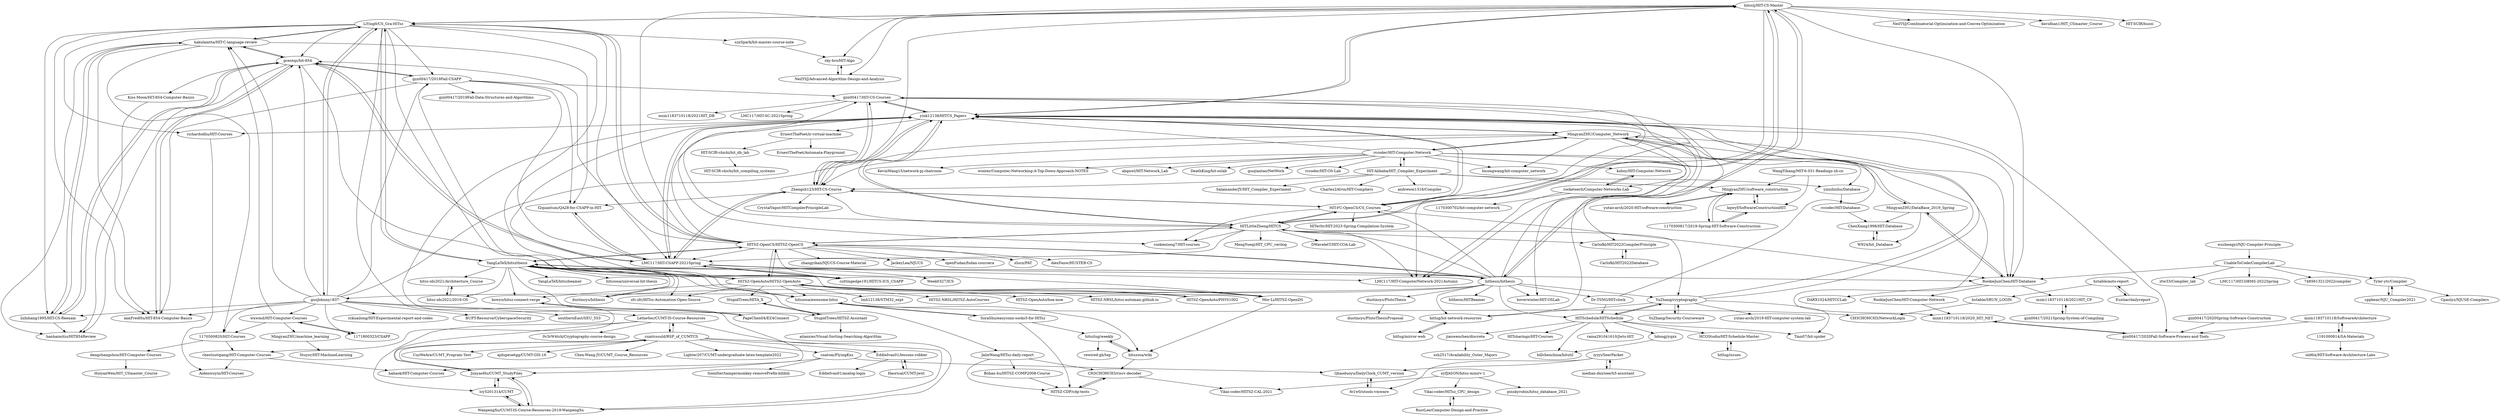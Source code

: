 digraph G {
"szxSpark/hit-master-course-note" -> "sky-bro/HIT-Algo"
"wxwmd/HIT-Computer-Courses" -> "1171800323/CSAPP"
"wxwmd/HIT-Computer-Courses" -> "hakulamtta/HIT-C-language-review"
"wxwmd/HIT-Computer-Courses" -> "1170500820/HIT-Courses"
"wxwmd/HIT-Computer-Courses" -> "MingyanZHU/machine_learning"
"wuzhengyi/NJU-Compiler-Principle" -> "UnableToCode/CompilerLab"
"guoJohnny/-837-" -> "hakulamtta/HIT-C-language-review"
"guoJohnny/-837-" -> "wxwmd/HIT-Computer-Courses"
"guoJohnny/-837-" -> "gcentqs/hit-854"
"guoJohnny/-837-" -> "BUPT-Resource/CyberspaceSecurity" ["e"=1]
"guoJohnny/-837-" -> "LiYing0/CS_Gra-HITsz"
"guoJohnny/-837-" -> "1170500820/HIT-Courses"
"guoJohnny/-837-" -> "iamFredHu/HIT-854-Computer-Basics"
"guoJohnny/-837-" -> "1171800323/CSAPP"
"guoJohnny/-837-" -> "gzn00417/2019Fall-CSAPP"
"guoJohnny/-837-" -> "southernEast/SEU_553" ["e"=1]
"guoJohnny/-837-" -> "MingyanZHU/Computer_Network"
"guoJohnny/-837-" -> "LetheSec/CUMT-IS-Course-Resources"
"guoJohnny/-837-" -> "lizhihang1995/HIT-CS-Reexam"
"guoJohnny/-837-" -> "cckuailong/HIT-Experimental-report-and-codes" ["e"=1]
"YuZhang/cryptography" -> "HITSchedule/HITSchedule"
"YuZhang/cryptography" -> "yink12138/HITCS_Papers"
"YuZhang/cryptography" -> "YuZhang/Security-Courseware"
"YuZhang/cryptography" -> "MingyanZHU/Computer_Network"
"YuZhang/cryptography" -> "yutao-arch/2019-HIT-computer-system-lab"
"YuZhang/cryptography" -> "hitlug/hit-network-resources"
"YuZhang/cryptography" -> "Tmn07/hit-spider"
"HITSchedule/HITSchedule" -> "HITsharings/HIT-Courses"
"HITSchedule/HITSchedule" -> "YuZhang/cryptography"
"HITSchedule/HITSchedule" -> "rama291041610/Jwts-HIT"
"HITSchedule/HITSchedule" -> "billchenchina/hitutil"
"HITSchedule/HITSchedule" -> "HCGStudio/HIT-Schedule-Master"
"HITSchedule/HITSchedule" -> "lidongj/yqxx"
"HITSchedule/HITSchedule" -> "Tmn07/hit-spider"
"HITSchedule/HITSchedule" -> "jianwenchen/discrete"
"hakulamtta/HIT-C-language-review" -> "gcentqs/hit-854"
"hakulamtta/HIT-C-language-review" -> "lizhihang1995/HIT-CS-Reexam"
"hakulamtta/HIT-C-language-review" -> "LiYing0/CS_Gra-HITsz"
"hakulamtta/HIT-C-language-review" -> "iamFredHu/HIT-854-Computer-Basics"
"hakulamtta/HIT-C-language-review" -> "1170500820/HIT-Courses"
"hakulamtta/HIT-C-language-review" -> "hanhaimitiu/HIT854Review"
"hakulamtta/HIT-C-language-review" -> "f2quantum/QA28-for-CSAPP-in-HIT"
"LiYing0/CS_Gra-HITsz" -> "hakulamtta/HIT-C-language-review"
"LiYing0/CS_Gra-HITsz" -> "HITSZ-OpenCS/HITSZ-OpenCS"
"LiYing0/CS_Gra-HITsz" -> "gcentqs/hit-854"
"LiYing0/CS_Gra-HITsz" -> "iamFredHu/HIT-854-Computer-Basics"
"LiYing0/CS_Gra-HITsz" -> "LMC117/HIT-CSAPP-2021Spring"
"LiYing0/CS_Gra-HITsz" -> "YangLaTeX/hitszthesis"
"LiYing0/CS_Gra-HITsz" -> "chestnutqiang/HIT-Computer-Courses"
"LiYing0/CS_Gra-HITsz" -> "richardodliu/HIT-Courses"
"LiYing0/CS_Gra-HITsz" -> "lizhihang1995/HIT-CS-Reexam"
"LiYing0/CS_Gra-HITsz" -> "cuttingedge191/HITCS-ICS_CSAPP"
"LiYing0/CS_Gra-HITsz" -> "gzn00417/2019Fall-CSAPP"
"LiYing0/CS_Gra-HITsz" -> "szxSpark/hit-master-course-note"
"LiYing0/CS_Gra-HITsz" -> "guoJohnny/-837-"
"LiYing0/CS_Gra-HITsz" -> "hitszosa/awesome-hitsz"
"LiYing0/CS_Gra-HITsz" -> "hitcslj/HIT-CS-Master"
"MingyanZHU/Computer_Network" -> "MingyanZHU/DataBase_2019_Spring"
"MingyanZHU/Computer_Network" -> "rccoder/HIT-Computer-Network"
"MingyanZHU/Computer_Network" -> "Zhengsh123/HIT-CS-Course"
"MingyanZHU/Computer_Network" -> "yink12138/HITCS_Papers"
"MingyanZHU/Computer_Network" -> "LMC117/HIT-ComputerNetwork-2021Autumn"
"MingyanZHU/Computer_Network" -> "bicongwang/hit-computer_network"
"MingyanZHU/Computer_Network" -> "RookieJunChen/HIT-Database"
"MingyanZHU/Computer_Network" -> "rocketeerli/Computer-Networks-Lab"
"MingyanZHU/Computer_Network" -> "mzm1183710118/2020_HIT_NET"
"richardodliu/HIT-Courses" -> "Aidenwuyin/HIT-Courses"
"MingyanZHU/DataBase_2019_Spring" -> "W924/hit_Database"
"MingyanZHU/DataBase_2019_Spring" -> "RookieJunChen/HIT-Database"
"MingyanZHU/DataBase_2019_Spring" -> "ChenXiang1998/HIT-Database"
"MingyanZHU/DataBase_2019_Spring" -> "MingyanZHU/Computer_Network"
"hitlug/mirror-web" -> "hitlug/hit-network-resources"
"rocketeerli/Computer-Networks-Lab" -> "ksboy/HIT-Computer-Network"
"rocketeerli/Computer-Networks-Lab" -> "LMC117/HIT-ComputerNetwork-2021Autumn"
"rocketeerli/Computer-Networks-Lab" -> "1170300702/hit-computer-network"
"MingyanZHU/machine_learning" -> "Stuyxr/HIT-MachineLearning"
"ksboy/HIT-Computer-Network" -> "rocketeerli/Computer-Networks-Lab"
"ChenXiang1998/HIT-Database" -> "W924/hit_Database"
"WangYihang/MIT-6.031-Readings-zh-cn" -> "MingyanZHU/software_construction"
"WangYihang/MIT-6.031-Readings-zh-cn" -> "kqwyf/SoftwareConstructionHIT"
"hitlug/issues" -> "HCGStudio/HIT-Schedule-Master"
"dengchangshou/HIT-Computer-Courses" -> "HuiyanWen/HIT_CSmaster_Course"
"EddieIvan01/lessons-robber" -> "Haorical/CUMT-jwxt"
"EddieIvan01/lessons-robber" -> "EddieIvan01/analog-login"
"1171800323/CSAPP" -> "wxwmd/HIT-Computer-Courses"
"1170300817/2019-Spring-HIT-Software-Construction" -> "kqwyf/SoftwareConstructionHIT"
"1170300817/2019-Spring-HIT-Software-Construction" -> "MingyanZHU/software_construction"
"jianwenchen/discrete" -> "zsh2517/Availability_Outer_Majors"
"kqwyf/SoftwareConstructionHIT" -> "1170300817/2019-Spring-HIT-Software-Construction"
"kqwyf/SoftwareConstructionHIT" -> "MingyanZHU/software_construction"
"MingyanZHU/software_construction" -> "kqwyf/SoftwareConstructionHIT"
"MingyanZHU/software_construction" -> "1170300817/2019-Spring-HIT-Software-Construction"
"MingyanZHU/software_construction" -> "yutao-arch/2020-HIT-software-construction"
"1170500820/HIT-Courses" -> "chestnutqiang/HIT-Computer-Courses"
"1170500820/HIT-Courses" -> "dengchangshou/HIT-Computer-Courses"
"cumtcssuld/RSP_of_CUMTCS" -> "JunyaoHu/CUMT_StudyFiles"
"cumtcssuld/RSP_of_CUMTCS" -> "LetheSec/CUMT-IS-Course-Resources"
"cumtcssuld/RSP_of_CUMTCS" -> "WanpengXu/CUMT-IS-Course-Resources-2019-WanpengXu"
"cumtcssuld/RSP_of_CUMTCS" -> "EddieIvan01/lessons-robber"
"cumtcssuld/RSP_of_CUMTCS" -> "cnatom/FlyingKxz"
"cumtcssuld/RSP_of_CUMTCS" -> "CuzWeAre/CUMT_Program-Test"
"cumtcssuld/RSP_of_CUMTCS" -> "ajdupeuetgg/CUMT-GIS-16"
"cumtcssuld/RSP_of_CUMTCS" -> "Chen-Wang-JY/CUMT_Course_Resources"
"cumtcssuld/RSP_of_CUMTCS" -> "Lighter207/CUMT-undergraduate-latex-template2022"
"dustincys/PlutoThesis" -> "dustincys/PlutoThesisProposal"
"UnableToCode/CompilerLab" -> "ztw33/Compiler_lab"
"UnableToCode/CompilerLab" -> "Tyler-ytr/Compiler"
"UnableToCode/CompilerLab" -> "LMC117/HIT-DBMS-2022Spring"
"UnableToCode/CompilerLab" -> "RookieJunChen/HIT-Database"
"UnableToCode/CompilerLab" -> "748561321/2022compiler"
"YangLaTeX/hitszthesis" -> "hithesis/hithesis"
"YangLaTeX/hitszthesis" -> "HITSZ-OpenAuto/HITSZ-OpenAuto"
"YangLaTeX/hitszthesis" -> "hitszosa/awesome-hitsz"
"YangLaTeX/hitszthesis" -> "dustincys/hithesis"
"YangLaTeX/hitszthesis" -> "JalinWang/HITsz-daily-report"
"YangLaTeX/hitszthesis" -> "HITSZ-OpenCS/HITSZ-OpenCS"
"YangLaTeX/hitszthesis" -> "YangLaTeX/hitszbeamer"
"YangLaTeX/hitszthesis" -> "LiYing0/CS_Gra-HITsz"
"YangLaTeX/hitszthesis" -> "StupidTrees/HITSZ-Assistant"
"YangLaTeX/hitszthesis" -> "hitsz-ids2021/Architecture_Course"
"YangLaTeX/hitszthesis" -> "kowyo/hitsz-connect-verge"
"YangLaTeX/hitszthesis" -> "hitsz-ids2021/2019-OS"
"YangLaTeX/hitszthesis" -> "Mor-Li/HITSZ-OpenDS"
"YangLaTeX/hitszthesis" -> "hitszosa/universal-hit-thesis"
"YangLaTeX/hitszthesis" -> "zfc-zfc/HITsz-Automation-Open-Source"
"yutao-arch/2020-HIT-software-construction" -> "MingyanZHU/software_construction"
"StupidTrees/HITSZ-Assistant" -> "StupidTrees/HITA_X"
"StupidTrees/HITSZ-Assistant" -> "ailanxier/Visual-Sorting-Searching-Algorithm"
"RookieJunChen/HIT-Database" -> "MingyanZHU/DataBase_2019_Spring"
"RookieJunChen/HIT-Database" -> "mzm1183710118/2021HIT_CP"
"RookieJunChen/HIT-Database" -> "DARX1024/HITCCLab"
"RookieJunChen/HIT-Database" -> "RookieJunChen/HIT-Computer-Network"
"RookieJunChen/HIT-Computer-Network" -> "mzm1183710118/2020_HIT_NET"
"gcentqs/hit-854" -> "lizhihang1995/HIT-CS-Reexam"
"gcentqs/hit-854" -> "hakulamtta/HIT-C-language-review"
"gcentqs/hit-854" -> "iamFredHu/HIT-854-Computer-Basics"
"gcentqs/hit-854" -> "hanhaimitiu/HIT854Review"
"gcentqs/hit-854" -> "cuttingedge191/HITCS-ICS_CSAPP"
"gcentqs/hit-854" -> "gzn00417/2019Fall-CSAPP"
"gcentqs/hit-854" -> "LMC117/HIT-CSAPP-2021Spring"
"gcentqs/hit-854" -> "Kiss-Moon/HIT-854-Computer-Basics"
"lizhihang1995/HIT-CS-Reexam" -> "gcentqs/hit-854"
"lizhihang1995/HIT-CS-Reexam" -> "hanhaimitiu/HIT854Review"
"lizhihang1995/HIT-CS-Reexam" -> "hakulamtta/HIT-C-language-review"
"HIT-Alibaba/HIT_Compiler_Experiment" -> "SalamanderJY/HIT_Compiler_Experiment"
"HIT-Alibaba/HIT_Compiler_Experiment" -> "MingyanZHU/software_construction"
"HIT-Alibaba/HIT_Compiler_Experiment" -> "Charles2Alvin/HIT-Compliers"
"HIT-Alibaba/HIT_Compiler_Experiment" -> "Zhengsh123/HIT-CS-Course"
"HIT-Alibaba/HIT_Compiler_Experiment" -> "yinizhizhu/Database"
"HIT-Alibaba/HIT_Compiler_Experiment" -> "andrewei1316/Compiler"
"HIT-Alibaba/HIT_Compiler_Experiment" -> "rccoder/HIT-Computer-Network"
"chestnutqiang/HIT-Computer-Courses" -> "Aidenwuyin/HIT-Courses"
"chestnutqiang/HIT-Computer-Courses" -> "hahaok/HIT-Computer-Courses"
"HIT-SCIR-chichi/hit_db_lab" -> "HIT-SCIR-chichi/hit_compiling_systems"
"f2quantum/QA28-for-CSAPP-in-HIT" -> "LMC117/HIT-CSAPP-2021Spring"
"RustLee/Computer-Design-and-Practice" -> "Yikai-coder/HITsz_CPU_design"
"gzn00417/2019Fall-CSAPP" -> "gcentqs/hit-854"
"gzn00417/2019Fall-CSAPP" -> "iamFredHu/HIT-854-Computer-Basics"
"gzn00417/2019Fall-CSAPP" -> "cuttingedge191/HITCS-ICS_CSAPP"
"gzn00417/2019Fall-CSAPP" -> "f2quantum/QA28-for-CSAPP-in-HIT"
"gzn00417/2019Fall-CSAPP" -> "LMC117/HIT-CSAPP-2021Spring"
"gzn00417/2019Fall-CSAPP" -> "gzn00417/2019Fall-Data-Structures-and-Algorithms"
"gzn00417/2019Fall-CSAPP" -> "gzn00417/HIT-CS-Courses"
"W924/hit_Database" -> "ChenXiang1998/HIT-Database"
"hstable/SRUN_LOGIN" -> "CH3CHOHCH3/NetworkLogin"
"Tyler-ytr/Compiler" -> "cppbear/NJU_Compiler2021"
"Tyler-ytr/Compiler" -> "Cpaulyz/NJUSE-Compilers"
"gzn00417/2020Spring-Software-Construction" -> "gzn00417/2020Fall-Software-Process-and-Tools"
"hitsz-ids2021/2019-OS" -> "hitsz-ids2021/Architecture_Course"
"HCGStudio/HIT-Schedule-Master" -> "hitlug/issues"
"Bohan-hu/HITSZ-COMP2008-Course" -> "HITSZ-CDP/cdp-tests"
"NeilYSJ/Advanced-Algorithm-Design-and-Analysis" -> "sky-bro/HIT-Algo"
"hitsz-ids2021/Architecture_Course" -> "hitsz-ids2021/2019-OS"
"HITSZ-OpenCS/HITSZ-OpenCS" -> "LiYing0/CS_Gra-HITsz"
"HITSZ-OpenCS/HITSZ-OpenCS" -> "YangLaTeX/hitszthesis"
"HITSZ-OpenCS/HITSZ-OpenCS" -> "yink12138/HITCS_Papers"
"HITSZ-OpenCS/HITSZ-OpenCS" -> "HITSZ-OpenAuto/HITSZ-OpenAuto"
"HITSZ-OpenCS/HITSZ-OpenCS" -> "hithesis/hithesis"
"HITSZ-OpenCS/HITSZ-OpenCS" -> "HITLittleZheng/HITCS"
"HITSZ-OpenCS/HITSZ-OpenCS" -> "LMC117/HIT-CSAPP-2021Spring"
"HITSZ-OpenCS/HITSZ-OpenCS" -> "Mor-Li/HITSZ-OpenDS"
"HITSZ-OpenCS/HITSZ-OpenCS" -> "AlexFanw/HUSTER-CS" ["e"=1]
"HITSZ-OpenCS/HITSZ-OpenCS" -> "gcentqs/hit-854"
"HITSZ-OpenCS/HITSZ-OpenCS" -> "zhangyikaii/NJUCS-Course-Material" ["e"=1]
"HITSZ-OpenCS/HITSZ-OpenCS" -> "JackeyLea/NJUCS" ["e"=1]
"HITSZ-OpenCS/HITSZ-OpenCS" -> "hitcslj/HIT-CS-Master"
"HITSZ-OpenCS/HITSZ-OpenCS" -> "openFudan/fudan-coursera" ["e"=1]
"HITSZ-OpenCS/HITSZ-OpenCS" -> "xlucn/PAT" ["e"=1]
"sky-bro/HIT-Algo" -> "NeilYSJ/Advanced-Algorithm-Design-and-Analysis"
"yink12138/HITCS_Papers" -> "Zhengsh123/HIT-CS-Course"
"yink12138/HITCS_Papers" -> "LMC117/HIT-CSAPP-2021Spring"
"yink12138/HITCS_Papers" -> "gzn00417/HIT-CS-Courses"
"yink12138/HITCS_Papers" -> "HITLittleZheng/HITCS"
"yink12138/HITCS_Papers" -> "RookieJunChen/HIT-Database"
"yink12138/HITCS_Papers" -> "HIT-FC-OpenCS/CS_Courses"
"yink12138/HITCS_Papers" -> "cuttingedge191/HITCS-ICS_CSAPP"
"yink12138/HITCS_Papers" -> "rookiexiong7/HIT-courses"
"yink12138/HITCS_Papers" -> "richardodliu/HIT-Courses"
"yink12138/HITCS_Papers" -> "hitcslj/HIT-CS-Master"
"yink12138/HITCS_Papers" -> "ErnestThePoet/ir-virtual-machine"
"yink12138/HITCS_Papers" -> "hahaok/HIT-Computer-Courses"
"yink12138/HITCS_Papers" -> "Carlofkl/HIT2022CompilerPrinciple"
"yink12138/HITCS_Papers" -> "gzn00417/2020Fall-Software-Process-and-Tools"
"yink12138/HITCS_Papers" -> "MingyanZHU/Computer_Network"
"LMC117/HIT-CSAPP-2021Spring" -> "cuttingedge191/HITCS-ICS_CSAPP"
"LMC117/HIT-CSAPP-2021Spring" -> "yink12138/HITCS_Papers"
"LMC117/HIT-CSAPP-2021Spring" -> "Zhengsh123/HIT-CS-Course"
"LMC117/HIT-CSAPP-2021Spring" -> "LMC117/HIT-ComputerNetwork-2021Autumn"
"LMC117/HIT-CSAPP-2021Spring" -> "f2quantum/QA28-for-CSAPP-in-HIT"
"LMC117/HIT-CSAPP-2021Spring" -> "gcentqs/hit-854"
"LMC117/HIT-CSAPP-2021Spring" -> "RookieJunChen/HIT-Database"
"LMC117/HIT-CSAPP-2021Spring" -> "Week0327/ICS"
"cnatom/FlyingKxz" -> "Qhaoduoyu/DailyClock_CUMT_version"
"cnatom/FlyingKxz" -> "SoonIter/tampermonkey-removePrefix-bilibili"
"cnatom/FlyingKxz" -> "JunyaoHu/CUMT_StudyFiles"
"LetheSec/CUMT-IS-Course-Resources" -> "WanpengXu/CUMT-IS-Course-Resources-2019-WanpengXu"
"LetheSec/CUMT-IS-Course-Resources" -> "cumtcssuld/RSP_of_CUMTCS"
"LetheSec/CUMT-IS-Course-Resources" -> "JunyaoHu/CUMT_StudyFiles"
"LetheSec/CUMT-IS-Course-Resources" -> "lcy5201314/CUMT"
"LetheSec/CUMT-IS-Course-Resources" -> "0v3rW4tch/Cryptography-course-design"
"fe1w0/utools-vmware" -> "Qhaoduoyu/DailyClock_CUMT_version"
"Dr-TSNG/HIT-clock" -> "yink12138/HITCS_Papers"
"Dr-TSNG/HIT-clock" -> "HITSchedule/HITSchedule"
"StupidTrees/HITA_X" -> "StupidTrees/HITSZ-Assistant"
"xyfJASON/hitsz-minirv-1" -> "Yikai-coder/HITsz_CPU_design"
"xyfJASON/hitsz-minirv-1" -> "pinskyrobin/hitsz_database_2021"
"xyfJASON/hitsz-minirv-1" -> "Yikai-coder/HITSZ-CAL-2021"
"JalinWang/HITsz-daily-report" -> "HITSZ-CDP/cdp-tests"
"JalinWang/HITsz-daily-report" -> "CH3CHOHCH3/riscv-decoder"
"JalinWang/HITsz-daily-report" -> "Bohan-hu/HITSZ-COMP2008-Course"
"gzn00417/2020Fall-Software-Process-and-Tools" -> "mzm1183710118/2020_HIT_NET"
"hitlug/hit-network-resources" -> "hitlug/mirror-web"
"hitlug/hit-network-resources" -> "gzn00417/HIT-CS-Courses"
"iyzyi/SeerPacket" -> "fe1w0/utools-vmware"
"iyzyi/SeerPacket" -> "Qhaoduoyu/DailyClock_CUMT_version"
"iyzyi/SeerPacket" -> "median-dxz/seerh5-assistant"
"mzm1183710118/SoftwareArchitecture" -> "1191000814/SA-Materials"
"mzm1183710118/SoftwareArchitecture" -> "gzn00417/2020Fall-Software-Process-and-Tools"
"lidongj/yqxx" -> "billchenchina/hitutil"
"gzn00417/HIT-CS-Courses" -> "LMC117/HIT-SC-2021Spring"
"gzn00417/HIT-CS-Courses" -> "Zhengsh123/HIT-CS-Course"
"gzn00417/HIT-CS-Courses" -> "yink12138/HITCS_Papers"
"gzn00417/HIT-CS-Courses" -> "LMC117/HIT-ComputerNetwork-2021Autumn"
"gzn00417/HIT-CS-Courses" -> "mzm1183710118/2021HIT_DB"
"mzm1183710118/2021HIT_CP" -> "gzn00417/2021Spring-System-of-Compiling"
"cuttingedge191/HITCS-ICS_CSAPP" -> "LMC117/HIT-CSAPP-2021Spring"
"gzn00417/2021Spring-System-of-Compiling" -> "mzm1183710118/2021HIT_CP"
"HITSZ-CDP/cdp-tests" -> "CH3CHOHCH3/riscv-decoder"
"SoraShu/easyconn-socks5-for-HITsz" -> "hitszlug/weekly"
"SoraShu/easyconn-socks5-for-HITsz" -> "hitszosa/awesome-hitsz"
"SoraShu/easyconn-socks5-for-HITsz" -> "HITSZ-CDP/cdp-tests"
"hstable/auto-report" -> "Eustiar/dailyreport"
"hstable/auto-report" -> "hstable/SRUN_LOGIN"
"mzm1183710118/2020_HIT_NET" -> "gzn00417/2020Fall-Software-Process-and-Tools"
"Yikai-coder/HITsz_CPU_design" -> "RustLee/Computer-Design-and-Practice"
"cppbear/NJU_Compiler2021" -> "Tyler-ytr/Compiler"
"iamFredHu/HIT-854-Computer-Basics" -> "gcentqs/hit-854"
"Eustiar/dailyreport" -> "hstable/auto-report"
"Mor-Li/HITSZ-OpenDS" -> "hitszosa/wiki"
"Mor-Li/HITSZ-OpenDS" -> "HITSZ-OpenAuto/HITSZ-OpenAuto"
"Zhengsh123/HIT-CS-Course" -> "yink12138/HITCS_Papers"
"Zhengsh123/HIT-CS-Course" -> "gzn00417/HIT-CS-Courses"
"Zhengsh123/HIT-CS-Course" -> "LMC117/HIT-CSAPP-2021Spring"
"Zhengsh123/HIT-CS-Course" -> "HIT-FC-OpenCS/CS_Courses"
"Zhengsh123/HIT-CS-Course" -> "CrystalVapor/HITCompilerPrincipleLab"
"Zhengsh123/HIT-CS-Course" -> "f2quantum/QA28-for-CSAPP-in-HIT"
"JunyaoHu/CUMT_StudyFiles" -> "lcy5201314/CUMT"
"JunyaoHu/CUMT_StudyFiles" -> "WanpengXu/CUMT-IS-Course-Resources-2019-WanpengXu"
"JunyaoHu/CUMT_StudyFiles" -> "cumtcssuld/RSP_of_CUMTCS"
"dustincys/hithesis" -> "YangLaTeX/hitszthesis"
"hitszosa/wiki" -> "hitszlug/weekly"
"hitszosa/wiki" -> "CH3CHOHCH3/riscv-decoder"
"Haorical/CUMT-jwxt" -> "EddieIvan01/lessons-robber"
"lcy5201314/CUMT" -> "JunyaoHu/CUMT_StudyFiles"
"lcy5201314/CUMT" -> "WanpengXu/CUMT-IS-Course-Resources-2019-WanpengXu"
"WanpengXu/CUMT-IS-Course-Resources-2019-WanpengXu" -> "lcy5201314/CUMT"
"WanpengXu/CUMT-IS-Course-Resources-2019-WanpengXu" -> "JunyaoHu/CUMT_StudyFiles"
"hitszosa/awesome-hitsz" -> "CH3CHOHCH3/NetworkLogin"
"hitszosa/awesome-hitsz" -> "SoraShu/easyconn-socks5-for-HITsz"
"hitszosa/awesome-hitsz" -> "hitszosa/wiki"
"Qhaoduoyu/DailyClock_CUMT_version" -> "fe1w0/utools-vmware"
"hitszlug/weekly" -> "hitszosa/wiki"
"hitszlug/weekly" -> "rewired-gh/tep"
"CH3CHOHCH3/riscv-decoder" -> "HITSZ-CDP/cdp-tests"
"CH3CHOHCH3/riscv-decoder" -> "Yikai-coder/HITSZ-CAL-2021"
"Carlofkl/HIT2022Database" -> "Carlofkl/HIT2022CompilerPrinciple"
"median-dxz/seerh5-assistant" -> "iyzyi/SeerPacket"
"rccoder/HIT-Computer-Network" -> "MingyanZHU/Computer_Network"
"rccoder/HIT-Computer-Network" -> "rccoder/HIT-OS-Lab" ["e"=1]
"rccoder/HIT-Computer-Network" -> "KevinWang15/network-pj-chatroom" ["e"=1]
"rccoder/HIT-Computer-Network" -> "wonter/Computer-Networking-A-Top-Down-Approach-NOTES" ["e"=1]
"rccoder/HIT-Computer-Network" -> "HIT-Alibaba/HIT_Compiler_Experiment"
"rccoder/HIT-Computer-Network" -> "abgnwl/HIT-Network_Lab"
"rccoder/HIT-Computer-Network" -> "bicongwang/hit-computer_network"
"rccoder/HIT-Computer-Network" -> "ksboy/HIT-Computer-Network"
"rccoder/HIT-Computer-Network" -> "DeathKing/hit-oslab" ["e"=1]
"rccoder/HIT-Computer-Network" -> "guojiantao/NetWork" ["e"=1]
"rccoder/HIT-Computer-Network" -> "hoverwinter/HIT-OSLab" ["e"=1]
"rccoder/HIT-Computer-Network" -> "yinizhizhu/Database"
"rccoder/HIT-Computer-Network" -> "yink12138/HITCS_Papers"
"hitcslj/HIT-CS-Master" -> "yink12138/HITCS_Papers"
"hitcslj/HIT-CS-Master" -> "sky-bro/HIT-Algo"
"hitcslj/HIT-CS-Master" -> "HIT-FC-OpenCS/CS_Courses"
"hitcslj/HIT-CS-Master" -> "NeilYSJ/Combinatorial-Optimization-and-Convex-Optimization"
"hitcslj/HIT-CS-Master" -> "hithesis/hithesis"
"hitcslj/HIT-CS-Master" -> "HITLittleZheng/HITCS"
"hitcslj/HIT-CS-Master" -> "davidhan1/HIT_CSmaster_Course"
"hitcslj/HIT-CS-Master" -> "LiYing0/CS_Gra-HITsz"
"hitcslj/HIT-CS-Master" -> "Zhengsh123/HIT-CS-Course"
"hitcslj/HIT-CS-Master" -> "RookieJunChen/HIT-Database"
"hitcslj/HIT-CS-Master" -> "NeilYSJ/Advanced-Algorithm-Design-and-Analysis"
"hitcslj/HIT-CS-Master" -> "HIT-SCIR/huozi" ["e"=1]
"HITSZ-OpenAuto/HITSZ-OpenAuto" -> "zfc-zfc/HITsz-Automation-Open-Source"
"HITSZ-OpenAuto/HITSZ-OpenAuto" -> "HITSZ-OpenAuto/PHYS1002"
"HITSZ-OpenAuto/HITSZ-OpenAuto" -> "YangLaTeX/hitszthesis"
"HITSZ-OpenAuto/HITSZ-OpenAuto" -> "hitszosa/awesome-hitsz"
"HITSZ-OpenAuto/HITSZ-OpenAuto" -> "lmh12138/STM32_expt"
"HITSZ-OpenAuto/HITSZ-OpenAuto" -> "Mor-Li/HITSZ-OpenDS"
"HITSZ-OpenAuto/HITSZ-OpenAuto" -> "HITSZ-OpenCS/HITSZ-OpenCS"
"HITSZ-OpenAuto/HITSZ-OpenAuto" -> "HITSZ-NRSL/HITSZ-AutoCourses"
"HITSZ-OpenAuto/HITSZ-OpenAuto" -> "HITSZ-OpenAuto/hoa-moe"
"HITSZ-OpenAuto/HITSZ-OpenAuto" -> "StupidTrees/HITA_X"
"HITSZ-OpenAuto/HITSZ-OpenAuto" -> "HITSZ-NRSL/hitsz-automan.github.io"
"HITSZ-OpenAuto/HITSZ-OpenAuto" -> "kowyo/hitsz-connect-verge"
"Carlofkl/HIT2022CompilerPrinciple" -> "Carlofkl/HIT2022Database"
"yinizhizhu/Database" -> "rccoder/HIT-Database"
"1191000814/SA-Materials" -> "mzm1183710118/SoftwareArchitecture"
"1191000814/SA-Materials" -> "old6ix/HIT-Software-Architecture-Labs"
"Kiss-Moon/HIT-854-Computer-Basics" -> "hanhaimitiu/HIT854Review"
"rccoder/HIT-Database" -> "ChenXiang1998/HIT-Database"
"HITSZ-OpenAuto/PHYS1002" -> "HITSZ-OpenAuto/HITSZ-OpenAuto"
"YuZhang/Security-Courseware" -> "YuZhang/cryptography"
"ErnestThePoet/ir-virtual-machine" -> "ErnestThePoet/Automata-Playground"
"ErnestThePoet/ir-virtual-machine" -> "HIT-SCIR-chichi/hit_db_lab"
"HITLittleZheng/HITCS" -> "yink12138/HITCS_Papers"
"HITLittleZheng/HITCS" -> "HIT-FC-OpenCS/CS_Courses"
"HITLittleZheng/HITCS" -> "rookiexiong7/HIT-courses"
"HITLittleZheng/HITCS" -> "Zhengsh123/HIT-CS-Course"
"HITLittleZheng/HITCS" -> "gzn00417/HIT-CS-Courses"
"HITLittleZheng/HITCS" -> "LMC117/HIT-CSAPP-2021Spring"
"HITLittleZheng/HITCS" -> "HITSZ-OpenCS/HITSZ-OpenCS"
"HITLittleZheng/HITCS" -> "hitcslj/HIT-CS-Master"
"HITLittleZheng/HITCS" -> "DWaveletT/HIT-COA-Lab"
"HITLittleZheng/HITCS" -> "LMC117/HIT-ComputerNetwork-2021Autumn"
"HITLittleZheng/HITCS" -> "MengYueqi/HIT_CPU_verilog"
"HITLittleZheng/HITCS" -> "YuZhang/cryptography"
"HITLittleZheng/HITCS" -> "Carlofkl/HIT2022CompilerPrinciple"
"HIT-FC-OpenCS/CS_Courses" -> "HITLittleZheng/HITCS"
"HIT-FC-OpenCS/CS_Courses" -> "rookiexiong7/HIT-courses"
"HIT-FC-OpenCS/CS_Courses" -> "yink12138/HITCS_Papers"
"HIT-FC-OpenCS/CS_Courses" -> "Zhengsh123/HIT-CS-Course"
"HIT-FC-OpenCS/CS_Courses" -> "gzn00417/HIT-CS-Courses"
"HIT-FC-OpenCS/CS_Courses" -> "HITerltr/HIT-2023-Spring-Compilation-System"
"HIT-FC-OpenCS/CS_Courses" -> "RookieJunChen/HIT-Database"
"PageChen04/EZ4Connect" -> "kowyo/hitsz-connect-verge"
"hithesis/hithesis" -> "YangLaTeX/hitszthesis"
"hithesis/hithesis" -> "HITSZ-OpenCS/HITSZ-OpenCS"
"hithesis/hithesis" -> "hitcslj/HIT-CS-Master"
"hithesis/hithesis" -> "dustincys/hithesis"
"hithesis/hithesis" -> "yink12138/HITCS_Papers"
"hithesis/hithesis" -> "HITSchedule/HITSchedule"
"hithesis/hithesis" -> "hitlug/hit-network-resources"
"hithesis/hithesis" -> "HITLittleZheng/HITCS"
"hithesis/hithesis" -> "dustincys/PlutoThesis"
"hithesis/hithesis" -> "YuZhang/cryptography"
"hithesis/hithesis" -> "Dr-TSNG/HIT-clock"
"hithesis/hithesis" -> "hithesis/HITBeamer"
"hithesis/hithesis" -> "hoverwinter/HIT-OSLab" ["e"=1]
"hithesis/hithesis" -> "guoJohnny/-837-"
"hithesis/hithesis" -> "HIT-FC-OpenCS/CS_Courses"
"kowyo/hitsz-connect-verge" -> "PageChen04/EZ4Connect"
"szxSpark/hit-master-course-note" ["l"="-3.472,20.742"]
"sky-bro/HIT-Algo" ["l"="-3.502,20.758"]
"wxwmd/HIT-Computer-Courses" ["l"="-3.506,20.662"]
"1171800323/CSAPP" ["l"="-3.527,20.661"]
"hakulamtta/HIT-C-language-review" ["l"="-3.516,20.705"]
"1170500820/HIT-Courses" ["l"="-3.493,20.682"]
"MingyanZHU/machine_learning" ["l"="-3.48,20.634"]
"wuzhengyi/NJU-Compiler-Principle" ["l"="-3.748,20.65"]
"UnableToCode/CompilerLab" ["l"="-3.708,20.662"]
"guoJohnny/-837-" ["l"="-3.536,20.697"]
"gcentqs/hit-854" ["l"="-3.528,20.728"]
"BUPT-Resource/CyberspaceSecurity" ["l"="-44.652,-29.586"]
"LiYing0/CS_Gra-HITsz" ["l"="-3.519,20.748"]
"iamFredHu/HIT-854-Computer-Basics" ["l"="-3.514,20.721"]
"gzn00417/2019Fall-CSAPP" ["l"="-3.545,20.722"]
"southernEast/SEU_553" ["l"="-4.731,19.897"]
"MingyanZHU/Computer_Network" ["l"="-3.626,20.766"]
"LetheSec/CUMT-IS-Course-Resources" ["l"="-3.507,20.58"]
"lizhihang1995/HIT-CS-Reexam" ["l"="-3.524,20.714"]
"cckuailong/HIT-Experimental-report-and-codes" ["l"="-42.46,-33.81"]
"YuZhang/cryptography" ["l"="-3.656,20.783"]
"HITSchedule/HITSchedule" ["l"="-3.67,20.821"]
"yink12138/HITCS_Papers" ["l"="-3.598,20.751"]
"YuZhang/Security-Courseware" ["l"="-3.71,20.785"]
"yutao-arch/2019-HIT-computer-system-lab" ["l"="-3.697,20.767"]
"hitlug/hit-network-resources" ["l"="-3.642,20.759"]
"Tmn07/hit-spider" ["l"="-3.684,20.8"]
"HITsharings/HIT-Courses" ["l"="-3.703,20.828"]
"rama291041610/Jwts-HIT" ["l"="-3.69,20.837"]
"billchenchina/hitutil" ["l"="-3.679,20.848"]
"HCGStudio/HIT-Schedule-Master" ["l"="-3.72,20.828"]
"lidongj/yqxx" ["l"="-3.693,20.856"]
"jianwenchen/discrete" ["l"="-3.714,20.85"]
"hanhaimitiu/HIT854Review" ["l"="-3.5,20.718"]
"f2quantum/QA28-for-CSAPP-in-HIT" ["l"="-3.564,20.726"]
"HITSZ-OpenCS/HITSZ-OpenCS" ["l"="-3.528,20.788"]
"LMC117/HIT-CSAPP-2021Spring" ["l"="-3.57,20.742"]
"YangLaTeX/hitszthesis" ["l"="-3.494,20.808"]
"chestnutqiang/HIT-Computer-Courses" ["l"="-3.502,20.707"]
"richardodliu/HIT-Courses" ["l"="-3.54,20.744"]
"cuttingedge191/HITCS-ICS_CSAPP" ["l"="-3.553,20.739"]
"hitszosa/awesome-hitsz" ["l"="-3.476,20.845"]
"hitcslj/HIT-CS-Master" ["l"="-3.56,20.767"]
"MingyanZHU/DataBase_2019_Spring" ["l"="-3.657,20.752"]
"rccoder/HIT-Computer-Network" ["l"="-3.633,20.82"]
"Zhengsh123/HIT-CS-Course" ["l"="-3.595,20.775"]
"LMC117/HIT-ComputerNetwork-2021Autumn" ["l"="-3.614,20.755"]
"bicongwang/hit-computer_network" ["l"="-3.636,20.797"]
"RookieJunChen/HIT-Database" ["l"="-3.635,20.731"]
"rocketeerli/Computer-Networks-Lab" ["l"="-3.642,20.784"]
"mzm1183710118/2020_HIT_NET" ["l"="-3.65,20.736"]
"Aidenwuyin/HIT-Courses" ["l"="-3.499,20.731"]
"W924/hit_Database" ["l"="-3.686,20.758"]
"ChenXiang1998/HIT-Database" ["l"="-3.683,20.776"]
"hitlug/mirror-web" ["l"="-3.673,20.746"]
"ksboy/HIT-Computer-Network" ["l"="-3.652,20.805"]
"1170300702/hit-computer-network" ["l"="-3.669,20.793"]
"Stuyxr/HIT-MachineLearning" ["l"="-3.46,20.621"]
"WangYihang/MIT-6.031-Readings-zh-cn" ["l"="-3.67,20.96"]
"MingyanZHU/software_construction" ["l"="-3.666,20.923"]
"kqwyf/SoftwareConstructionHIT" ["l"="-3.66,20.943"]
"hitlug/issues" ["l"="-3.742,20.832"]
"dengchangshou/HIT-Computer-Courses" ["l"="-3.458,20.666"]
"HuiyanWen/HIT_CSmaster_Course" ["l"="-3.435,20.657"]
"EddieIvan01/lessons-robber" ["l"="-3.458,20.507"]
"Haorical/CUMT-jwxt" ["l"="-3.438,20.5"]
"EddieIvan01/analog-login" ["l"="-3.45,20.484"]
"1170300817/2019-Spring-HIT-Software-Construction" ["l"="-3.676,20.939"]
"zsh2517/Availability_Outer_Majors" ["l"="-3.734,20.865"]
"yutao-arch/2020-HIT-software-construction" ["l"="-3.687,20.929"]
"cumtcssuld/RSP_of_CUMTCS" ["l"="-3.492,20.536"]
"JunyaoHu/CUMT_StudyFiles" ["l"="-3.513,20.543"]
"WanpengXu/CUMT-IS-Course-Resources-2019-WanpengXu" ["l"="-3.504,20.556"]
"cnatom/FlyingKxz" ["l"="-3.517,20.507"]
"CuzWeAre/CUMT_Program-Test" ["l"="-3.479,20.514"]
"ajdupeuetgg/CUMT-GIS-16" ["l"="-3.497,20.512"]
"Chen-Wang-JY/CUMT_Course_Resources" ["l"="-3.47,20.544"]
"Lighter207/CUMT-undergraduate-latex-template2022" ["l"="-3.467,20.529"]
"dustincys/PlutoThesis" ["l"="-3.497,20.779"]
"dustincys/PlutoThesisProposal" ["l"="-3.465,20.766"]
"ztw33/Compiler_lab" ["l"="-3.734,20.667"]
"Tyler-ytr/Compiler" ["l"="-3.734,20.625"]
"LMC117/HIT-DBMS-2022Spring" ["l"="-3.72,20.642"]
"748561321/2022compiler" ["l"="-3.703,20.64"]
"hithesis/hithesis" ["l"="-3.571,20.796"]
"HITSZ-OpenAuto/HITSZ-OpenAuto" ["l"="-3.466,20.828"]
"dustincys/hithesis" ["l"="-3.524,20.825"]
"JalinWang/HITsz-daily-report" ["l"="-3.497,20.878"]
"YangLaTeX/hitszbeamer" ["l"="-3.45,20.784"]
"StupidTrees/HITSZ-Assistant" ["l"="-3.435,20.797"]
"hitsz-ids2021/Architecture_Course" ["l"="-3.473,20.808"]
"kowyo/hitsz-connect-verge" ["l"="-3.441,20.821"]
"hitsz-ids2021/2019-OS" ["l"="-3.463,20.797"]
"Mor-Li/HITSZ-OpenDS" ["l"="-3.494,20.837"]
"hitszosa/universal-hit-thesis" ["l"="-3.47,20.784"]
"zfc-zfc/HITsz-Automation-Open-Source" ["l"="-3.455,20.811"]
"StupidTrees/HITA_X" ["l"="-3.422,20.811"]
"ailanxier/Visual-Sorting-Searching-Algorithm" ["l"="-3.409,20.789"]
"mzm1183710118/2021HIT_CP" ["l"="-3.672,20.714"]
"DARX1024/HITCCLab" ["l"="-3.65,20.701"]
"RookieJunChen/HIT-Computer-Network" ["l"="-3.665,20.727"]
"Kiss-Moon/HIT-854-Computer-Basics" ["l"="-3.485,20.717"]
"HIT-Alibaba/HIT_Compiler_Experiment" ["l"="-3.639,20.861"]
"SalamanderJY/HIT_Compiler_Experiment" ["l"="-3.639,20.89"]
"Charles2Alvin/HIT-Compliers" ["l"="-3.625,20.885"]
"yinizhizhu/Database" ["l"="-3.659,20.841"]
"andrewei1316/Compiler" ["l"="-3.66,20.887"]
"hahaok/HIT-Computer-Courses" ["l"="-3.558,20.707"]
"HIT-SCIR-chichi/hit_db_lab" ["l"="-3.628,20.649"]
"HIT-SCIR-chichi/hit_compiling_systems" ["l"="-3.633,20.628"]
"RustLee/Computer-Design-and-Practice" ["l"="-3.456,21.022"]
"Yikai-coder/HITsz_CPU_design" ["l"="-3.459,21.007"]
"gzn00417/2019Fall-Data-Structures-and-Algorithms" ["l"="-3.513,20.731"]
"gzn00417/HIT-CS-Courses" ["l"="-3.605,20.738"]
"hstable/SRUN_LOGIN" ["l"="-3.397,20.901"]
"CH3CHOHCH3/NetworkLogin" ["l"="-3.431,20.878"]
"cppbear/NJU_Compiler2021" ["l"="-3.752,20.613"]
"Cpaulyz/NJUSE-Compilers" ["l"="-3.737,20.601"]
"gzn00417/2020Spring-Software-Construction" ["l"="-3.672,20.695"]
"gzn00417/2020Fall-Software-Process-and-Tools" ["l"="-3.656,20.719"]
"Bohan-hu/HITSZ-COMP2008-Course" ["l"="-3.502,20.902"]
"HITSZ-CDP/cdp-tests" ["l"="-3.483,20.897"]
"NeilYSJ/Advanced-Algorithm-Design-and-Analysis" ["l"="-3.519,20.766"]
"HITLittleZheng/HITCS" ["l"="-3.582,20.759"]
"AlexFanw/HUSTER-CS" ["l"="-6.568,20.814"]
"zhangyikaii/NJUCS-Course-Material" ["l"="-5.047,19.724"]
"JackeyLea/NJUCS" ["l"="-5.125,19.658"]
"openFudan/fudan-coursera" ["l"="-4.967,19.793"]
"xlucn/PAT" ["l"="-5.198,19.371"]
"HIT-FC-OpenCS/CS_Courses" ["l"="-3.606,20.766"]
"rookiexiong7/HIT-courses" ["l"="-3.618,20.744"]
"ErnestThePoet/ir-virtual-machine" ["l"="-3.623,20.683"]
"Carlofkl/HIT2022CompilerPrinciple" ["l"="-3.599,20.713"]
"Week0327/ICS" ["l"="-3.578,20.702"]
"Qhaoduoyu/DailyClock_CUMT_version" ["l"="-3.521,20.468"]
"SoonIter/tampermonkey-removePrefix-bilibili" ["l"="-3.533,20.494"]
"lcy5201314/CUMT" ["l"="-3.52,20.559"]
"0v3rW4tch/Cryptography-course-design" ["l"="-3.476,20.577"]
"fe1w0/utools-vmware" ["l"="-3.528,20.454"]
"Dr-TSNG/HIT-clock" ["l"="-3.615,20.804"]
"xyfJASON/hitsz-minirv-1" ["l"="-3.46,20.981"]
"pinskyrobin/hitsz_database_2021" ["l"="-3.443,20.993"]
"Yikai-coder/HITSZ-CAL-2021" ["l"="-3.47,20.95"]
"CH3CHOHCH3/riscv-decoder" ["l"="-3.482,20.911"]
"iyzyi/SeerPacket" ["l"="-3.523,20.435"]
"median-dxz/seerh5-assistant" ["l"="-3.524,20.414"]
"mzm1183710118/SoftwareArchitecture" ["l"="-3.704,20.706"]
"1191000814/SA-Materials" ["l"="-3.728,20.703"]
"LMC117/HIT-SC-2021Spring" ["l"="-3.628,20.713"]
"mzm1183710118/2021HIT_DB" ["l"="-3.616,20.707"]
"gzn00417/2021Spring-System-of-Compiling" ["l"="-3.69,20.71"]
"SoraShu/easyconn-socks5-for-HITsz" ["l"="-3.463,20.876"]
"hitszlug/weekly" ["l"="-3.462,20.897"]
"hstable/auto-report" ["l"="-3.371,20.918"]
"Eustiar/dailyreport" ["l"="-3.354,20.929"]
"hitszosa/wiki" ["l"="-3.479,20.878"]
"CrystalVapor/HITCompilerPrincipleLab" ["l"="-3.596,20.812"]
"rewired-gh/tep" ["l"="-3.449,20.917"]
"Carlofkl/HIT2022Database" ["l"="-3.601,20.686"]
"rccoder/HIT-OS-Lab" ["l"="-7.794,19.387"]
"KevinWang15/network-pj-chatroom" ["l"="-4.398,22.46"]
"wonter/Computer-Networking-A-Top-Down-Approach-NOTES" ["l"="-6.611,19.46"]
"abgnwl/HIT-Network_Lab" ["l"="-3.619,20.846"]
"DeathKing/hit-oslab" ["l"="-7.737,19.43"]
"guojiantao/NetWork" ["l"="-5.657,19.812"]
"hoverwinter/HIT-OSLab" ["l"="-6.749,19.422"]
"NeilYSJ/Combinatorial-Optimization-and-Convex-Optimization" ["l"="-3.538,20.763"]
"davidhan1/HIT_CSmaster_Course" ["l"="-3.55,20.811"]
"HIT-SCIR/huozi" ["l"="39.354,-2.032"]
"HITSZ-OpenAuto/PHYS1002" ["l"="-3.443,20.854"]
"lmh12138/STM32_expt" ["l"="-3.459,20.852"]
"HITSZ-NRSL/HITSZ-AutoCourses" ["l"="-3.429,20.834"]
"HITSZ-OpenAuto/hoa-moe" ["l"="-3.424,20.85"]
"HITSZ-NRSL/hitsz-automan.github.io" ["l"="-3.443,20.838"]
"rccoder/HIT-Database" ["l"="-3.689,20.815"]
"old6ix/HIT-Software-Architecture-Labs" ["l"="-3.751,20.702"]
"ErnestThePoet/Automata-Playground" ["l"="-3.64,20.662"]
"DWaveletT/HIT-COA-Lab" ["l"="-3.589,20.731"]
"MengYueqi/HIT_CPU_verilog" ["l"="-3.584,20.721"]
"HITerltr/HIT-2023-Spring-Compilation-System" ["l"="-3.619,20.784"]
"PageChen04/EZ4Connect" ["l"="-3.412,20.827"]
"hithesis/HITBeamer" ["l"="-3.571,20.836"]
}